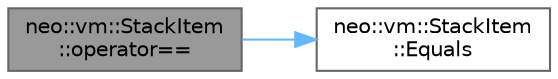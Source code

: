 digraph "neo::vm::StackItem::operator=="
{
 // LATEX_PDF_SIZE
  bgcolor="transparent";
  edge [fontname=Helvetica,fontsize=10,labelfontname=Helvetica,labelfontsize=10];
  node [fontname=Helvetica,fontsize=10,shape=box,height=0.2,width=0.4];
  rankdir="LR";
  Node1 [id="Node000001",label="neo::vm::StackItem\l::operator==",height=0.2,width=0.4,color="gray40", fillcolor="grey60", style="filled", fontcolor="black",tooltip="Checks if this stack item is equal to another stack item."];
  Node1 -> Node2 [id="edge1_Node000001_Node000002",color="steelblue1",style="solid",tooltip=" "];
  Node2 [id="Node000002",label="neo::vm::StackItem\l::Equals",height=0.2,width=0.4,color="grey40", fillcolor="white", style="filled",URL="$classneo_1_1vm_1_1_stack_item.html#a401a2be3dc406cbdb84f64272bac005d",tooltip="Checks if this stack item is equal to another stack item."];
}
